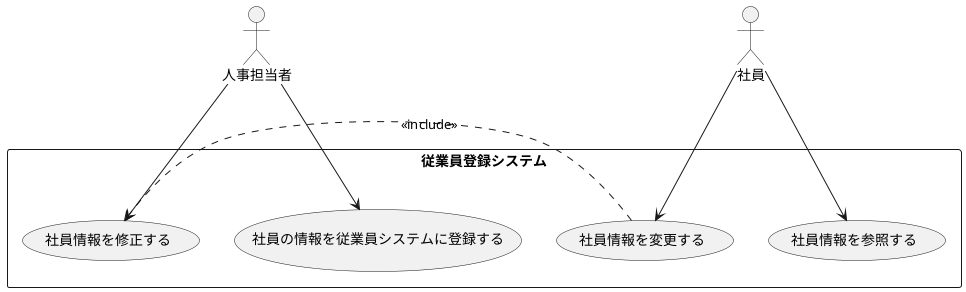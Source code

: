 @startuml ユースケース図
actor 人事担当者
actor 社員
rectangle 従業員登録システム{
    usecase 社員の情報を従業員システムに登録する
    usecase 社員情報を参照する
    usecase 社員情報を変更する
    usecase 社員情報を修正する
}
人事担当者-->社員の情報を従業員システムに登録する
人事担当者-->社員情報を修正する
社員-->社員情報を参照する
社員-->社員情報を変更する
社員情報を変更する.>社員情報を修正する:<<include>>
@enduml